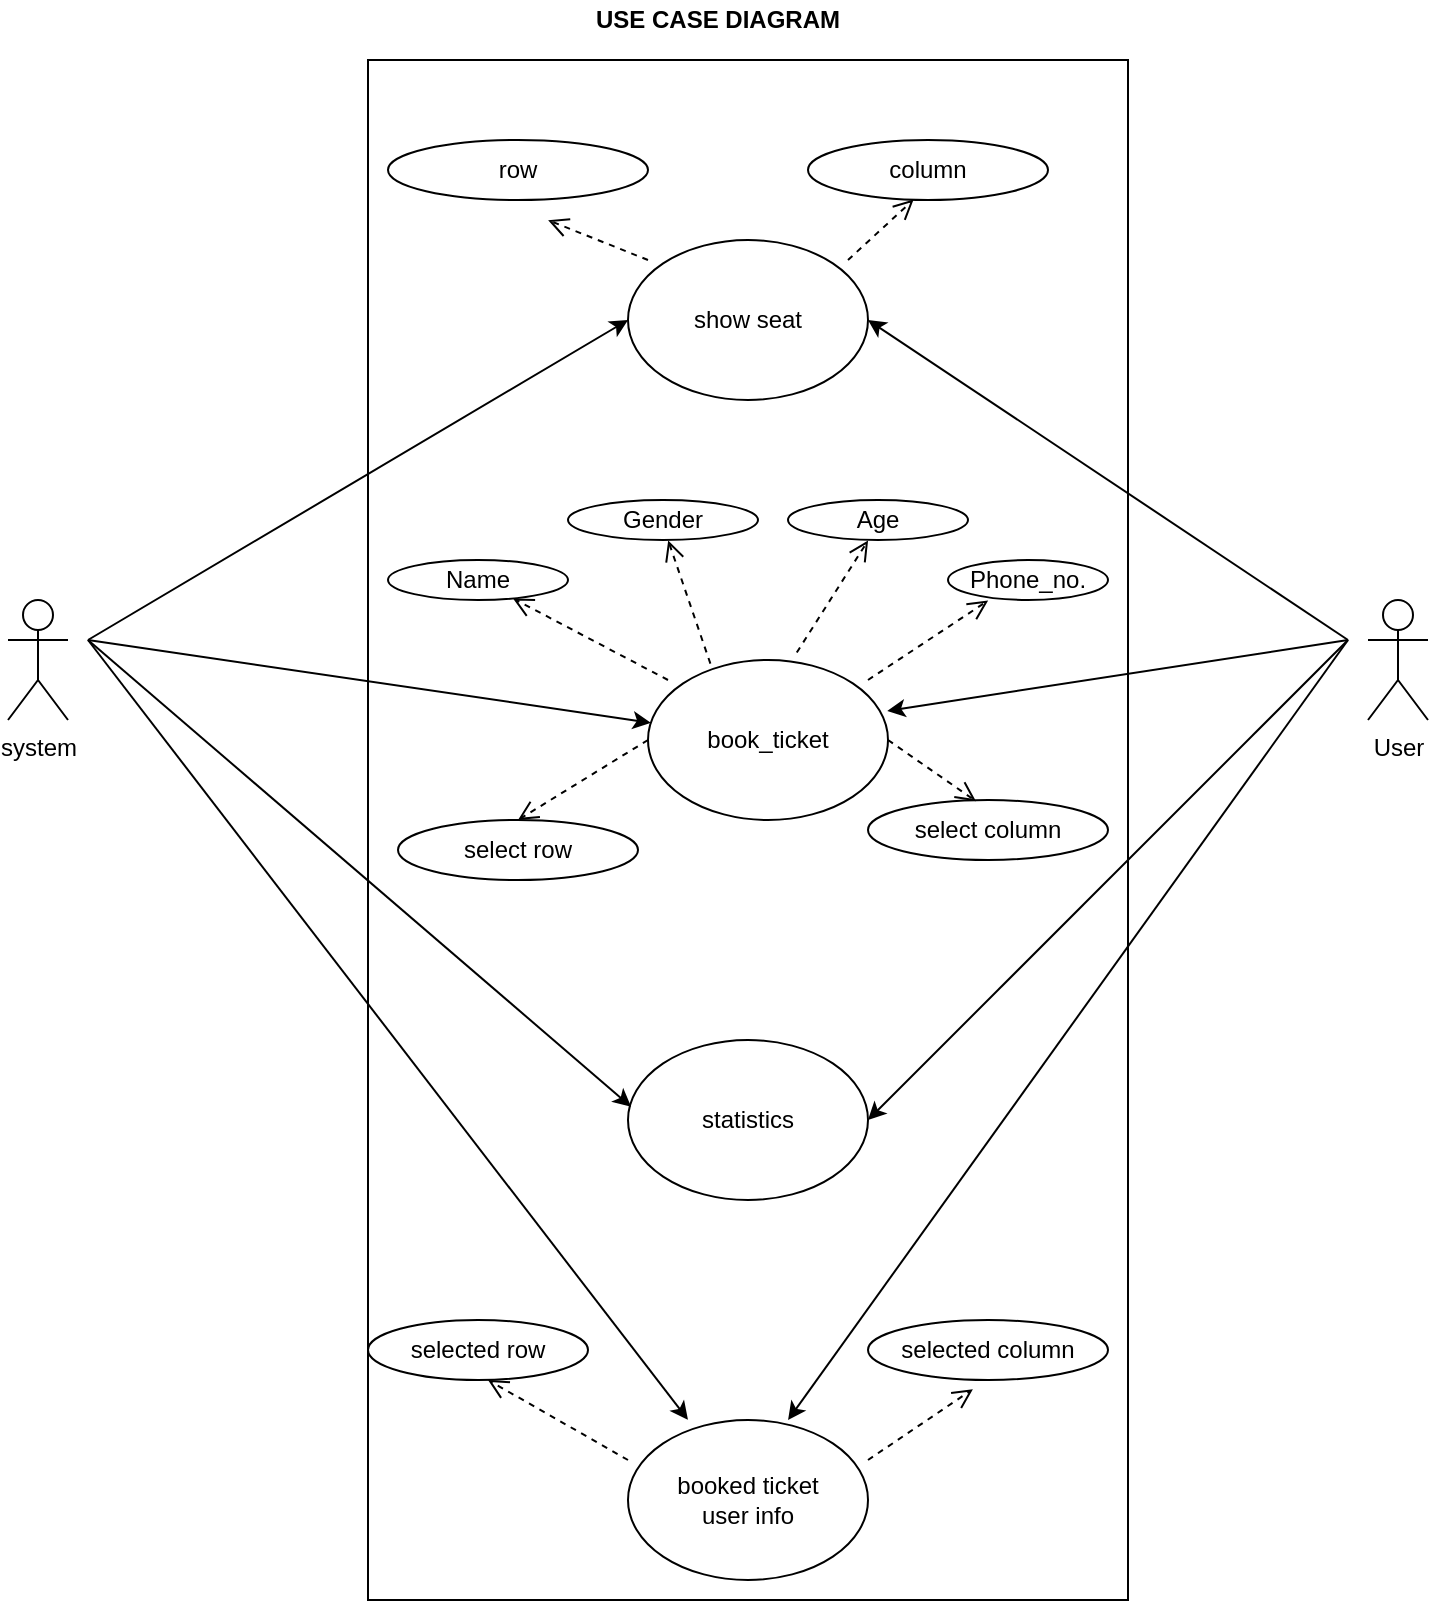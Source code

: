 <mxfile version="13.9.9" type="device"><diagram id="PtjIwg-TkWSeNh_JtXx6" name="Page-1"><mxGraphModel dx="1024" dy="552" grid="1" gridSize="10" guides="1" tooltips="1" connect="1" arrows="1" fold="1" page="1" pageScale="1" pageWidth="850" pageHeight="1100" math="0" shadow="0"><root><mxCell id="0"/><mxCell id="1" parent="0"/><mxCell id="SgNRdLnZTSdY1aMPqqxT-1" value="" style="rounded=0;whiteSpace=wrap;html=1;" parent="1" vertex="1"><mxGeometry x="250" y="40" width="380" height="770" as="geometry"/></mxCell><mxCell id="SgNRdLnZTSdY1aMPqqxT-2" value="system" style="shape=umlActor;verticalLabelPosition=bottom;verticalAlign=top;html=1;outlineConnect=0;" parent="1" vertex="1"><mxGeometry x="70" y="310" width="30" height="60" as="geometry"/></mxCell><mxCell id="SgNRdLnZTSdY1aMPqqxT-3" value="User" style="shape=umlActor;verticalLabelPosition=bottom;verticalAlign=top;html=1;outlineConnect=0;" parent="1" vertex="1"><mxGeometry x="750" y="310" width="30" height="60" as="geometry"/></mxCell><mxCell id="SgNRdLnZTSdY1aMPqqxT-4" value="show seat" style="ellipse;whiteSpace=wrap;html=1;" parent="1" vertex="1"><mxGeometry x="380" y="130" width="120" height="80" as="geometry"/></mxCell><mxCell id="SgNRdLnZTSdY1aMPqqxT-5" value="book_ticket" style="ellipse;whiteSpace=wrap;html=1;" parent="1" vertex="1"><mxGeometry x="390" y="340" width="120" height="80" as="geometry"/></mxCell><mxCell id="SgNRdLnZTSdY1aMPqqxT-6" value="statistics" style="ellipse;whiteSpace=wrap;html=1;" parent="1" vertex="1"><mxGeometry x="380" y="530" width="120" height="80" as="geometry"/></mxCell><mxCell id="SgNRdLnZTSdY1aMPqqxT-7" value="booked ticket&lt;br&gt;user info" style="ellipse;whiteSpace=wrap;html=1;" parent="1" vertex="1"><mxGeometry x="380" y="720" width="120" height="80" as="geometry"/></mxCell><mxCell id="SgNRdLnZTSdY1aMPqqxT-8" value="" style="endArrow=classic;html=1;entryX=0;entryY=0.5;entryDx=0;entryDy=0;" parent="1" target="SgNRdLnZTSdY1aMPqqxT-4" edge="1"><mxGeometry width="50" height="50" relative="1" as="geometry"><mxPoint x="110" y="330" as="sourcePoint"/><mxPoint x="160" y="300" as="targetPoint"/></mxGeometry></mxCell><mxCell id="SgNRdLnZTSdY1aMPqqxT-9" value="" style="endArrow=classic;html=1;" parent="1" target="SgNRdLnZTSdY1aMPqqxT-5" edge="1"><mxGeometry width="50" height="50" relative="1" as="geometry"><mxPoint x="110" y="330" as="sourcePoint"/><mxPoint x="310" y="310" as="targetPoint"/></mxGeometry></mxCell><mxCell id="SgNRdLnZTSdY1aMPqqxT-10" value="" style="endArrow=classic;html=1;entryX=0.013;entryY=0.417;entryDx=0;entryDy=0;entryPerimeter=0;" parent="1" target="SgNRdLnZTSdY1aMPqqxT-6" edge="1"><mxGeometry width="50" height="50" relative="1" as="geometry"><mxPoint x="110" y="330" as="sourcePoint"/><mxPoint x="210" y="340" as="targetPoint"/></mxGeometry></mxCell><mxCell id="SgNRdLnZTSdY1aMPqqxT-11" value="" style="endArrow=classic;html=1;entryX=0.421;entryY=0.883;entryDx=0;entryDy=0;entryPerimeter=0;" parent="1" target="SgNRdLnZTSdY1aMPqqxT-1" edge="1"><mxGeometry width="50" height="50" relative="1" as="geometry"><mxPoint x="110" y="330" as="sourcePoint"/><mxPoint x="190" y="360" as="targetPoint"/></mxGeometry></mxCell><mxCell id="SgNRdLnZTSdY1aMPqqxT-12" value="" style="endArrow=classic;html=1;entryX=1;entryY=0.5;entryDx=0;entryDy=0;" parent="1" target="SgNRdLnZTSdY1aMPqqxT-4" edge="1"><mxGeometry width="50" height="50" relative="1" as="geometry"><mxPoint x="740" y="330" as="sourcePoint"/><mxPoint x="760" y="280" as="targetPoint"/></mxGeometry></mxCell><mxCell id="SgNRdLnZTSdY1aMPqqxT-13" value="" style="endArrow=classic;html=1;entryX=0.997;entryY=0.318;entryDx=0;entryDy=0;entryPerimeter=0;" parent="1" target="SgNRdLnZTSdY1aMPqqxT-5" edge="1"><mxGeometry width="50" height="50" relative="1" as="geometry"><mxPoint x="740" y="330" as="sourcePoint"/><mxPoint x="690" y="340" as="targetPoint"/></mxGeometry></mxCell><mxCell id="SgNRdLnZTSdY1aMPqqxT-14" value="" style="endArrow=classic;html=1;entryX=1;entryY=0.5;entryDx=0;entryDy=0;" parent="1" target="SgNRdLnZTSdY1aMPqqxT-6" edge="1"><mxGeometry width="50" height="50" relative="1" as="geometry"><mxPoint x="740" y="330" as="sourcePoint"/><mxPoint x="680" y="330" as="targetPoint"/></mxGeometry></mxCell><mxCell id="SgNRdLnZTSdY1aMPqqxT-15" value="" style="endArrow=classic;html=1;entryX=0.667;entryY=0;entryDx=0;entryDy=0;entryPerimeter=0;" parent="1" target="SgNRdLnZTSdY1aMPqqxT-7" edge="1"><mxGeometry width="50" height="50" relative="1" as="geometry"><mxPoint x="740" y="330" as="sourcePoint"/><mxPoint x="700" y="400" as="targetPoint"/></mxGeometry></mxCell><mxCell id="SgNRdLnZTSdY1aMPqqxT-16" value="row" style="ellipse;whiteSpace=wrap;html=1;" parent="1" vertex="1"><mxGeometry x="260" y="80" width="130" height="30" as="geometry"/></mxCell><mxCell id="SgNRdLnZTSdY1aMPqqxT-18" value="column" style="ellipse;whiteSpace=wrap;html=1;" parent="1" vertex="1"><mxGeometry x="470" y="80" width="120" height="30" as="geometry"/></mxCell><mxCell id="SgNRdLnZTSdY1aMPqqxT-19" value="" style="html=1;verticalAlign=bottom;endArrow=open;dashed=1;endSize=8;entryX=0.237;entryY=0.104;entryDx=0;entryDy=0;entryPerimeter=0;" parent="1" target="SgNRdLnZTSdY1aMPqqxT-1" edge="1"><mxGeometry relative="1" as="geometry"><mxPoint x="390" y="140" as="sourcePoint"/><mxPoint x="310" y="140" as="targetPoint"/></mxGeometry></mxCell><mxCell id="SgNRdLnZTSdY1aMPqqxT-20" value="" style="html=1;verticalAlign=bottom;endArrow=open;dashed=1;endSize=8;entryX=0.44;entryY=0.993;entryDx=0;entryDy=0;entryPerimeter=0;" parent="1" target="SgNRdLnZTSdY1aMPqqxT-18" edge="1"><mxGeometry relative="1" as="geometry"><mxPoint x="490" y="140" as="sourcePoint"/><mxPoint x="410" y="140" as="targetPoint"/></mxGeometry></mxCell><mxCell id="SgNRdLnZTSdY1aMPqqxT-21" value="" style="html=1;verticalAlign=bottom;endArrow=open;dashed=1;endSize=8;entryX=0.5;entryY=0;entryDx=0;entryDy=0;exitX=0;exitY=0.5;exitDx=0;exitDy=0;" parent="1" source="SgNRdLnZTSdY1aMPqqxT-5" target="SgNRdLnZTSdY1aMPqqxT-22" edge="1"><mxGeometry relative="1" as="geometry"><mxPoint x="380" y="330" as="sourcePoint"/><mxPoint x="310" y="330" as="targetPoint"/><Array as="points"/></mxGeometry></mxCell><mxCell id="SgNRdLnZTSdY1aMPqqxT-22" value="select row" style="ellipse;whiteSpace=wrap;html=1;" parent="1" vertex="1"><mxGeometry x="265" y="420" width="120" height="30" as="geometry"/></mxCell><mxCell id="SgNRdLnZTSdY1aMPqqxT-23" value="select column" style="ellipse;whiteSpace=wrap;html=1;" parent="1" vertex="1"><mxGeometry x="500" y="410" width="120" height="30" as="geometry"/></mxCell><mxCell id="SgNRdLnZTSdY1aMPqqxT-25" value="" style="html=1;verticalAlign=bottom;endArrow=open;dashed=1;endSize=8;entryX=0.45;entryY=0.02;entryDx=0;entryDy=0;entryPerimeter=0;exitX=1;exitY=0.5;exitDx=0;exitDy=0;" parent="1" source="SgNRdLnZTSdY1aMPqqxT-5" target="SgNRdLnZTSdY1aMPqqxT-23" edge="1"><mxGeometry relative="1" as="geometry"><mxPoint x="500" y="330" as="sourcePoint"/><mxPoint x="420" y="330" as="targetPoint"/></mxGeometry></mxCell><mxCell id="SgNRdLnZTSdY1aMPqqxT-26" value="selected row" style="ellipse;whiteSpace=wrap;html=1;" parent="1" vertex="1"><mxGeometry x="250" y="670" width="110" height="30" as="geometry"/></mxCell><mxCell id="SgNRdLnZTSdY1aMPqqxT-27" value="selected column" style="ellipse;whiteSpace=wrap;html=1;" parent="1" vertex="1"><mxGeometry x="500" y="670" width="120" height="30" as="geometry"/></mxCell><mxCell id="SgNRdLnZTSdY1aMPqqxT-29" value="" style="html=1;verticalAlign=bottom;endArrow=open;dashed=1;endSize=8;" parent="1" edge="1"><mxGeometry relative="1" as="geometry"><mxPoint x="380" y="740" as="sourcePoint"/><mxPoint x="310" y="700" as="targetPoint"/></mxGeometry></mxCell><mxCell id="SgNRdLnZTSdY1aMPqqxT-30" value="" style="html=1;verticalAlign=bottom;endArrow=open;dashed=1;endSize=8;entryX=0.437;entryY=1.153;entryDx=0;entryDy=0;entryPerimeter=0;" parent="1" target="SgNRdLnZTSdY1aMPqqxT-27" edge="1"><mxGeometry relative="1" as="geometry"><mxPoint x="500" y="740" as="sourcePoint"/><mxPoint x="420" y="740" as="targetPoint"/></mxGeometry></mxCell><mxCell id="SgNRdLnZTSdY1aMPqqxT-31" value="USE CASE DIAGRAM" style="text;html=1;strokeColor=none;fillColor=none;align=center;verticalAlign=middle;whiteSpace=wrap;rounded=0;fontStyle=1" parent="1" vertex="1"><mxGeometry x="325" y="10" width="200" height="20" as="geometry"/></mxCell><mxCell id="SgNRdLnZTSdY1aMPqqxT-32" value="Name" style="ellipse;whiteSpace=wrap;html=1;" parent="1" vertex="1"><mxGeometry x="260" y="290" width="90" height="20" as="geometry"/></mxCell><mxCell id="SgNRdLnZTSdY1aMPqqxT-33" value="Gender" style="ellipse;whiteSpace=wrap;html=1;" parent="1" vertex="1"><mxGeometry x="350" y="260" width="95" height="20" as="geometry"/></mxCell><mxCell id="SgNRdLnZTSdY1aMPqqxT-34" value="Age" style="ellipse;whiteSpace=wrap;html=1;" parent="1" vertex="1"><mxGeometry x="460" y="260" width="90" height="20" as="geometry"/></mxCell><mxCell id="SgNRdLnZTSdY1aMPqqxT-35" value="Phone_no." style="ellipse;whiteSpace=wrap;html=1;" parent="1" vertex="1"><mxGeometry x="540" y="290" width="80" height="20" as="geometry"/></mxCell><mxCell id="SgNRdLnZTSdY1aMPqqxT-36" value="" style="html=1;verticalAlign=bottom;endArrow=open;dashed=1;endSize=8;fontFamily=Helvetica;fontSize=11;fontColor=#000000;align=center;strokeColor=#000000;" parent="1" target="SgNRdLnZTSdY1aMPqqxT-32" edge="1"><mxGeometry relative="1" as="geometry"><mxPoint x="400" y="350" as="sourcePoint"/><mxPoint x="320" y="350" as="targetPoint"/></mxGeometry></mxCell><mxCell id="SgNRdLnZTSdY1aMPqqxT-37" value="" style="html=1;verticalAlign=bottom;endArrow=open;dashed=1;endSize=8;entryX=0.395;entryY=0.312;entryDx=0;entryDy=0;entryPerimeter=0;exitX=0.26;exitY=0.023;exitDx=0;exitDy=0;exitPerimeter=0;" parent="1" source="SgNRdLnZTSdY1aMPqqxT-5" target="SgNRdLnZTSdY1aMPqqxT-1" edge="1"><mxGeometry relative="1" as="geometry"><mxPoint x="450" y="320" as="sourcePoint"/><mxPoint x="370" y="320" as="targetPoint"/></mxGeometry></mxCell><mxCell id="SgNRdLnZTSdY1aMPqqxT-38" value="" style="html=1;verticalAlign=bottom;endArrow=open;dashed=1;endSize=8;entryX=0.658;entryY=0.312;entryDx=0;entryDy=0;entryPerimeter=0;exitX=0.62;exitY=-0.047;exitDx=0;exitDy=0;exitPerimeter=0;" parent="1" source="SgNRdLnZTSdY1aMPqqxT-5" target="SgNRdLnZTSdY1aMPqqxT-1" edge="1"><mxGeometry relative="1" as="geometry"><mxPoint x="470" y="330" as="sourcePoint"/><mxPoint x="390" y="330" as="targetPoint"/></mxGeometry></mxCell><mxCell id="SgNRdLnZTSdY1aMPqqxT-39" value="" style="html=1;verticalAlign=bottom;endArrow=open;dashed=1;endSize=8;entryX=0.816;entryY=0.351;entryDx=0;entryDy=0;entryPerimeter=0;" parent="1" target="SgNRdLnZTSdY1aMPqqxT-1" edge="1"><mxGeometry relative="1" as="geometry"><mxPoint x="500" y="350" as="sourcePoint"/><mxPoint x="420" y="350" as="targetPoint"/></mxGeometry></mxCell></root></mxGraphModel></diagram></mxfile>